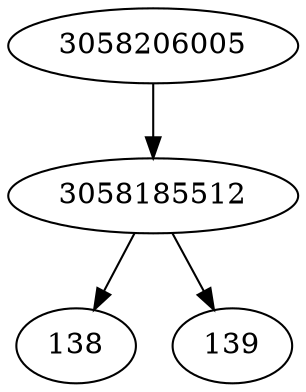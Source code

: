 strict digraph  {
3058185512;
138;
139;
3058206005;
3058185512 -> 138;
3058185512 -> 139;
3058206005 -> 3058185512;
}
